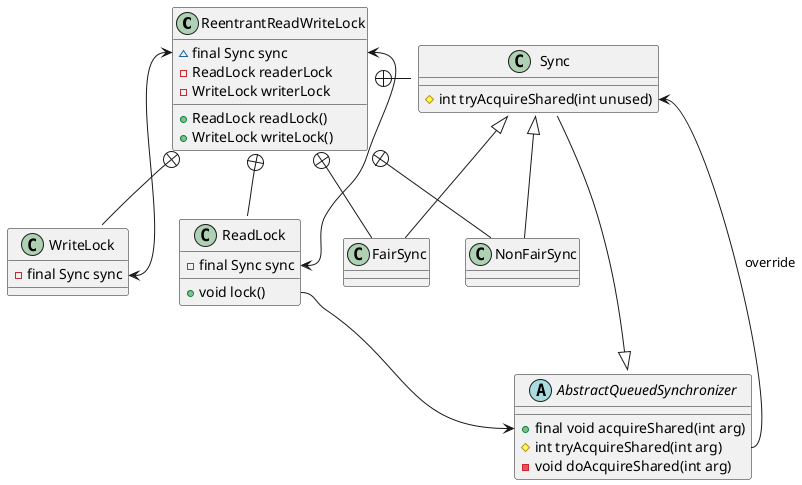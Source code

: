 @startuml ReentrantReadWriteLock
'https://plantuml.com/component-diagram
class ReentrantReadWriteLock{
    ~final Sync sync
    -ReadLock readerLock
    -WriteLock writerLock
    +ReadLock readLock()
    +WriteLock writeLock()
    
}
class Sync extends AbstractQueuedSynchronizer{
    #int tryAcquireShared(int unused)
}
class ReadLock {
    -final Sync sync
    +void lock()
}
abstract class AbstractQueuedSynchronizer{
    + final void acquireShared(int arg)
    # int tryAcquireShared(int arg)
    - void doAcquireShared(int arg)
}
class WriteLock {
    -final Sync sync
}
class FairSync extends Sync{
}
class NonFairSync extends Sync{
}
ReentrantReadWriteLock +- Sync
ReentrantReadWriteLock +-- ReadLock
ReentrantReadWriteLock +-- WriteLock
ReentrantReadWriteLock +-- FairSync
ReentrantReadWriteLock +-- NonFairSync
Sync::tryAcquireShared <-- AbstractQueuedSynchronizer::tryAcquireShared:override
ReadLock::lock --> AbstractQueuedSynchronizer::acquireShared
ReentrantReadWriteLock::sync  <--> ReadLock::sync
ReentrantReadWriteLock::sync  <--> WriteLock::sync

@enduml